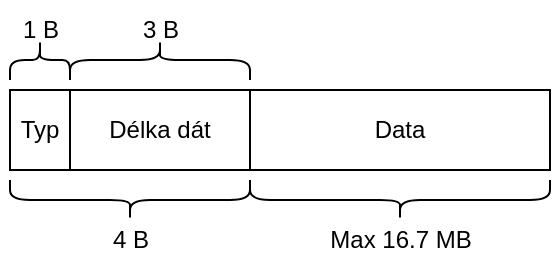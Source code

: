 <mxfile version="20.3.0" type="device"><diagram id="7je8LZhIcIOKjJQBTDhp" name="Page-1"><mxGraphModel dx="569" dy="349" grid="1" gridSize="10" guides="1" tooltips="1" connect="1" arrows="1" fold="1" page="1" pageScale="1" pageWidth="850" pageHeight="1100" math="0" shadow="0"><root><mxCell id="0"/><mxCell id="1" parent="0"/><mxCell id="p9IMLEIQB2mEmQUwQGQ9-1" value="Typ" style="rounded=0;whiteSpace=wrap;html=1;fillColor=none;" vertex="1" parent="1"><mxGeometry x="140" y="300" width="30" height="40" as="geometry"/></mxCell><mxCell id="p9IMLEIQB2mEmQUwQGQ9-2" value="Délka dát" style="rounded=0;whiteSpace=wrap;html=1;fillColor=none;" vertex="1" parent="1"><mxGeometry x="170" y="300" width="90" height="40" as="geometry"/></mxCell><mxCell id="p9IMLEIQB2mEmQUwQGQ9-3" value="" style="shape=curlyBracket;whiteSpace=wrap;html=1;rounded=1;flipH=1;fillColor=none;rotation=90;" vertex="1" parent="1"><mxGeometry x="190" y="295" width="20" height="120" as="geometry"/></mxCell><mxCell id="p9IMLEIQB2mEmQUwQGQ9-4" value="4 B" style="text;html=1;align=center;verticalAlign=middle;resizable=0;points=[];autosize=1;strokeColor=none;fillColor=none;" vertex="1" parent="1"><mxGeometry x="180" y="360" width="40" height="30" as="geometry"/></mxCell><mxCell id="p9IMLEIQB2mEmQUwQGQ9-7" value="" style="shape=curlyBracket;whiteSpace=wrap;html=1;rounded=1;flipH=1;fillColor=none;rotation=-90;" vertex="1" parent="1"><mxGeometry x="145" y="270" width="20" height="30" as="geometry"/></mxCell><mxCell id="p9IMLEIQB2mEmQUwQGQ9-9" value="" style="shape=curlyBracket;whiteSpace=wrap;html=1;rounded=1;flipH=1;fillColor=none;rotation=-90;" vertex="1" parent="1"><mxGeometry x="205" y="240" width="20" height="90" as="geometry"/></mxCell><mxCell id="p9IMLEIQB2mEmQUwQGQ9-11" value="1 B" style="text;html=1;align=center;verticalAlign=middle;resizable=0;points=[];autosize=1;strokeColor=none;fillColor=none;" vertex="1" parent="1"><mxGeometry x="135" y="255" width="40" height="30" as="geometry"/></mxCell><mxCell id="p9IMLEIQB2mEmQUwQGQ9-12" value="3 B" style="text;html=1;align=center;verticalAlign=middle;resizable=0;points=[];autosize=1;strokeColor=none;fillColor=none;" vertex="1" parent="1"><mxGeometry x="195" y="255" width="40" height="30" as="geometry"/></mxCell><mxCell id="p9IMLEIQB2mEmQUwQGQ9-13" value="Data" style="rounded=0;whiteSpace=wrap;html=1;fillColor=none;" vertex="1" parent="1"><mxGeometry x="260" y="300" width="150" height="40" as="geometry"/></mxCell><mxCell id="p9IMLEIQB2mEmQUwQGQ9-14" value="" style="shape=curlyBracket;whiteSpace=wrap;html=1;rounded=1;flipH=1;fillColor=none;rotation=90;" vertex="1" parent="1"><mxGeometry x="325" y="280" width="20" height="150" as="geometry"/></mxCell><mxCell id="p9IMLEIQB2mEmQUwQGQ9-15" value="Max 16.7 MB" style="text;html=1;align=center;verticalAlign=middle;resizable=0;points=[];autosize=1;strokeColor=none;fillColor=none;" vertex="1" parent="1"><mxGeometry x="290" y="360" width="90" height="30" as="geometry"/></mxCell></root></mxGraphModel></diagram></mxfile>
